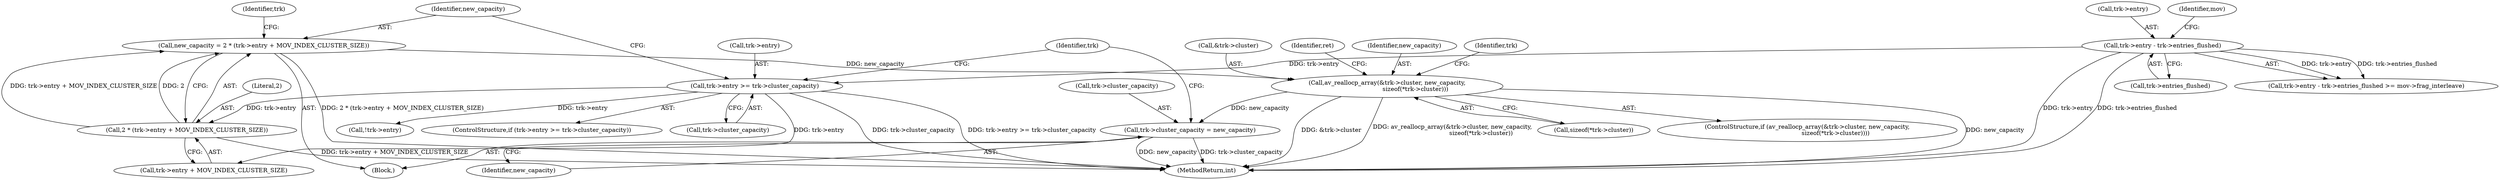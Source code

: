digraph "0_FFmpeg_3a2d21bc5f97aa0161db3ae731fc2732be6108b8@integer" {
"1000811" [label="(Call,new_capacity = 2 * (trk->entry + MOV_INDEX_CLUSTER_SIZE))"];
"1000813" [label="(Call,2 * (trk->entry + MOV_INDEX_CLUSTER_SIZE))"];
"1000802" [label="(Call,trk->entry >= trk->cluster_capacity)"];
"1000207" [label="(Call,trk->entry - trk->entries_flushed)"];
"1000821" [label="(Call,av_reallocp_array(&trk->cluster, new_capacity,\n                              sizeof(*trk->cluster)))"];
"1000838" [label="(Call,trk->cluster_capacity = new_capacity)"];
"1000811" [label="(Call,new_capacity = 2 * (trk->entry + MOV_INDEX_CLUSTER_SIZE))"];
"1000929" [label="(Call,!trk->entry)"];
"1000826" [label="(Identifier,new_capacity)"];
"1000839" [label="(Call,trk->cluster_capacity)"];
"1000820" [label="(ControlStructure,if (av_reallocp_array(&trk->cluster, new_capacity,\n                              sizeof(*trk->cluster))))"];
"1001466" [label="(MethodReturn,int)"];
"1000847" [label="(Identifier,trk)"];
"1000840" [label="(Identifier,trk)"];
"1000813" [label="(Call,2 * (trk->entry + MOV_INDEX_CLUSTER_SIZE))"];
"1000812" [label="(Identifier,new_capacity)"];
"1000838" [label="(Call,trk->cluster_capacity = new_capacity)"];
"1000206" [label="(Call,trk->entry - trk->entries_flushed >= mov->frag_interleave)"];
"1000803" [label="(Call,trk->entry)"];
"1000801" [label="(ControlStructure,if (trk->entry >= trk->cluster_capacity))"];
"1000211" [label="(Call,trk->entries_flushed)"];
"1000824" [label="(Identifier,trk)"];
"1000806" [label="(Call,trk->cluster_capacity)"];
"1000207" [label="(Call,trk->entry - trk->entries_flushed)"];
"1000814" [label="(Literal,2)"];
"1000809" [label="(Block,)"];
"1000827" [label="(Call,sizeof(*trk->cluster))"];
"1000821" [label="(Call,av_reallocp_array(&trk->cluster, new_capacity,\n                              sizeof(*trk->cluster)))"];
"1000842" [label="(Identifier,new_capacity)"];
"1000802" [label="(Call,trk->entry >= trk->cluster_capacity)"];
"1000815" [label="(Call,trk->entry + MOV_INDEX_CLUSTER_SIZE)"];
"1000208" [label="(Call,trk->entry)"];
"1000822" [label="(Call,&trk->cluster)"];
"1000834" [label="(Identifier,ret)"];
"1000215" [label="(Identifier,mov)"];
"1000811" -> "1000809"  [label="AST: "];
"1000811" -> "1000813"  [label="CFG: "];
"1000812" -> "1000811"  [label="AST: "];
"1000813" -> "1000811"  [label="AST: "];
"1000824" -> "1000811"  [label="CFG: "];
"1000811" -> "1001466"  [label="DDG: 2 * (trk->entry + MOV_INDEX_CLUSTER_SIZE)"];
"1000813" -> "1000811"  [label="DDG: 2"];
"1000813" -> "1000811"  [label="DDG: trk->entry + MOV_INDEX_CLUSTER_SIZE"];
"1000811" -> "1000821"  [label="DDG: new_capacity"];
"1000813" -> "1000815"  [label="CFG: "];
"1000814" -> "1000813"  [label="AST: "];
"1000815" -> "1000813"  [label="AST: "];
"1000813" -> "1001466"  [label="DDG: trk->entry + MOV_INDEX_CLUSTER_SIZE"];
"1000802" -> "1000813"  [label="DDG: trk->entry"];
"1000802" -> "1000801"  [label="AST: "];
"1000802" -> "1000806"  [label="CFG: "];
"1000803" -> "1000802"  [label="AST: "];
"1000806" -> "1000802"  [label="AST: "];
"1000812" -> "1000802"  [label="CFG: "];
"1000847" -> "1000802"  [label="CFG: "];
"1000802" -> "1001466"  [label="DDG: trk->cluster_capacity"];
"1000802" -> "1001466"  [label="DDG: trk->entry >= trk->cluster_capacity"];
"1000207" -> "1000802"  [label="DDG: trk->entry"];
"1000802" -> "1000815"  [label="DDG: trk->entry"];
"1000802" -> "1000929"  [label="DDG: trk->entry"];
"1000207" -> "1000206"  [label="AST: "];
"1000207" -> "1000211"  [label="CFG: "];
"1000208" -> "1000207"  [label="AST: "];
"1000211" -> "1000207"  [label="AST: "];
"1000215" -> "1000207"  [label="CFG: "];
"1000207" -> "1001466"  [label="DDG: trk->entry"];
"1000207" -> "1001466"  [label="DDG: trk->entries_flushed"];
"1000207" -> "1000206"  [label="DDG: trk->entry"];
"1000207" -> "1000206"  [label="DDG: trk->entries_flushed"];
"1000821" -> "1000820"  [label="AST: "];
"1000821" -> "1000827"  [label="CFG: "];
"1000822" -> "1000821"  [label="AST: "];
"1000826" -> "1000821"  [label="AST: "];
"1000827" -> "1000821"  [label="AST: "];
"1000834" -> "1000821"  [label="CFG: "];
"1000840" -> "1000821"  [label="CFG: "];
"1000821" -> "1001466"  [label="DDG: new_capacity"];
"1000821" -> "1001466"  [label="DDG: &trk->cluster"];
"1000821" -> "1001466"  [label="DDG: av_reallocp_array(&trk->cluster, new_capacity,\n                              sizeof(*trk->cluster))"];
"1000821" -> "1000838"  [label="DDG: new_capacity"];
"1000838" -> "1000809"  [label="AST: "];
"1000838" -> "1000842"  [label="CFG: "];
"1000839" -> "1000838"  [label="AST: "];
"1000842" -> "1000838"  [label="AST: "];
"1000847" -> "1000838"  [label="CFG: "];
"1000838" -> "1001466"  [label="DDG: new_capacity"];
"1000838" -> "1001466"  [label="DDG: trk->cluster_capacity"];
}
